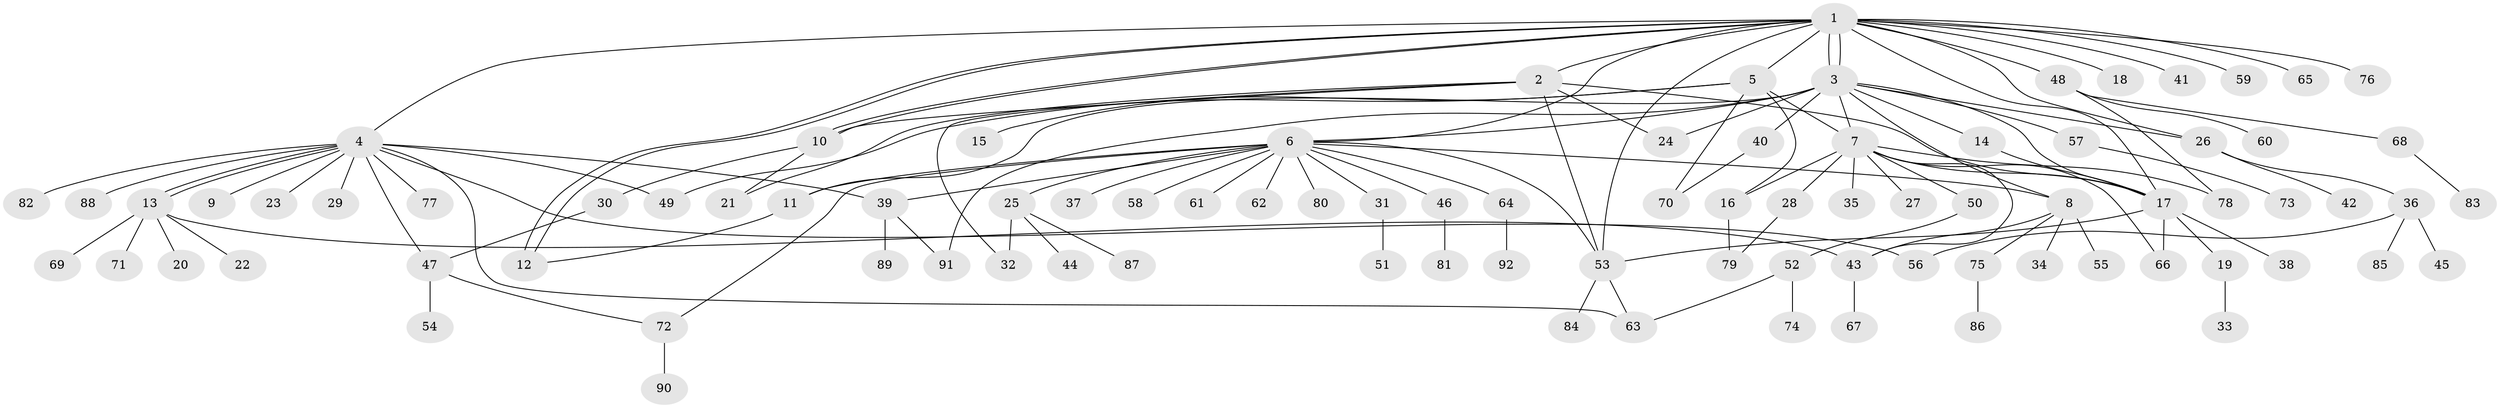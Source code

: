 // Generated by graph-tools (version 1.1) at 2025/48/03/09/25 04:48:39]
// undirected, 92 vertices, 127 edges
graph export_dot {
graph [start="1"]
  node [color=gray90,style=filled];
  1;
  2;
  3;
  4;
  5;
  6;
  7;
  8;
  9;
  10;
  11;
  12;
  13;
  14;
  15;
  16;
  17;
  18;
  19;
  20;
  21;
  22;
  23;
  24;
  25;
  26;
  27;
  28;
  29;
  30;
  31;
  32;
  33;
  34;
  35;
  36;
  37;
  38;
  39;
  40;
  41;
  42;
  43;
  44;
  45;
  46;
  47;
  48;
  49;
  50;
  51;
  52;
  53;
  54;
  55;
  56;
  57;
  58;
  59;
  60;
  61;
  62;
  63;
  64;
  65;
  66;
  67;
  68;
  69;
  70;
  71;
  72;
  73;
  74;
  75;
  76;
  77;
  78;
  79;
  80;
  81;
  82;
  83;
  84;
  85;
  86;
  87;
  88;
  89;
  90;
  91;
  92;
  1 -- 2;
  1 -- 3;
  1 -- 3;
  1 -- 4;
  1 -- 5;
  1 -- 6;
  1 -- 10;
  1 -- 10;
  1 -- 12;
  1 -- 12;
  1 -- 17;
  1 -- 18;
  1 -- 26;
  1 -- 41;
  1 -- 48;
  1 -- 53;
  1 -- 59;
  1 -- 65;
  1 -- 76;
  2 -- 10;
  2 -- 17;
  2 -- 21;
  2 -- 24;
  2 -- 32;
  2 -- 53;
  3 -- 6;
  3 -- 7;
  3 -- 8;
  3 -- 11;
  3 -- 14;
  3 -- 17;
  3 -- 24;
  3 -- 26;
  3 -- 40;
  3 -- 57;
  3 -- 91;
  4 -- 9;
  4 -- 13;
  4 -- 13;
  4 -- 23;
  4 -- 29;
  4 -- 39;
  4 -- 47;
  4 -- 49;
  4 -- 56;
  4 -- 63;
  4 -- 77;
  4 -- 82;
  4 -- 88;
  5 -- 7;
  5 -- 15;
  5 -- 16;
  5 -- 49;
  5 -- 70;
  6 -- 8;
  6 -- 11;
  6 -- 25;
  6 -- 31;
  6 -- 37;
  6 -- 39;
  6 -- 46;
  6 -- 53;
  6 -- 58;
  6 -- 61;
  6 -- 62;
  6 -- 64;
  6 -- 72;
  6 -- 80;
  7 -- 16;
  7 -- 17;
  7 -- 27;
  7 -- 28;
  7 -- 35;
  7 -- 43;
  7 -- 50;
  7 -- 66;
  7 -- 78;
  8 -- 34;
  8 -- 43;
  8 -- 55;
  8 -- 75;
  10 -- 21;
  10 -- 30;
  11 -- 12;
  13 -- 20;
  13 -- 22;
  13 -- 43;
  13 -- 69;
  13 -- 71;
  14 -- 17;
  16 -- 79;
  17 -- 19;
  17 -- 38;
  17 -- 53;
  17 -- 66;
  19 -- 33;
  25 -- 32;
  25 -- 44;
  25 -- 87;
  26 -- 36;
  26 -- 42;
  28 -- 79;
  30 -- 47;
  31 -- 51;
  36 -- 45;
  36 -- 56;
  36 -- 85;
  39 -- 89;
  39 -- 91;
  40 -- 70;
  43 -- 67;
  46 -- 81;
  47 -- 54;
  47 -- 72;
  48 -- 60;
  48 -- 68;
  48 -- 78;
  50 -- 52;
  52 -- 63;
  52 -- 74;
  53 -- 63;
  53 -- 84;
  57 -- 73;
  64 -- 92;
  68 -- 83;
  72 -- 90;
  75 -- 86;
}
